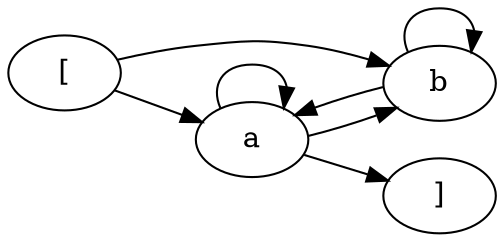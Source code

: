 digraph G {
rankdir = LR
label = "";
esg0_vertex0 -> esg0_vertex1;
esg0_vertex0 -> esg0_vertex2;
esg0_vertex1 -> esg0_vertex3;
esg0_vertex1 -> esg0_vertex2;
esg0_vertex2 -> esg0_vertex1;
esg0_vertex1 -> esg0_vertex1;
esg0_vertex2 -> esg0_vertex2;
esg0_vertex0 [label = "["]
esg0_vertex1 [label = "a"]
esg0_vertex2 [label = "b"]
esg0_vertex3 [label = "]"]
}
